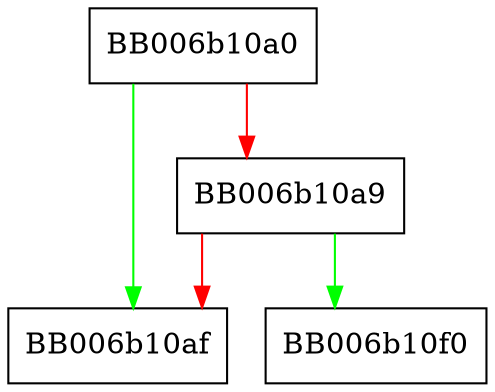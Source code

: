 digraph dhx_to_EncryptedPrivateKeyInfo_pem_encode {
  node [shape="box"];
  graph [splines=ortho];
  BB006b10a0 -> BB006b10af [color="green"];
  BB006b10a0 -> BB006b10a9 [color="red"];
  BB006b10a9 -> BB006b10f0 [color="green"];
  BB006b10a9 -> BB006b10af [color="red"];
}